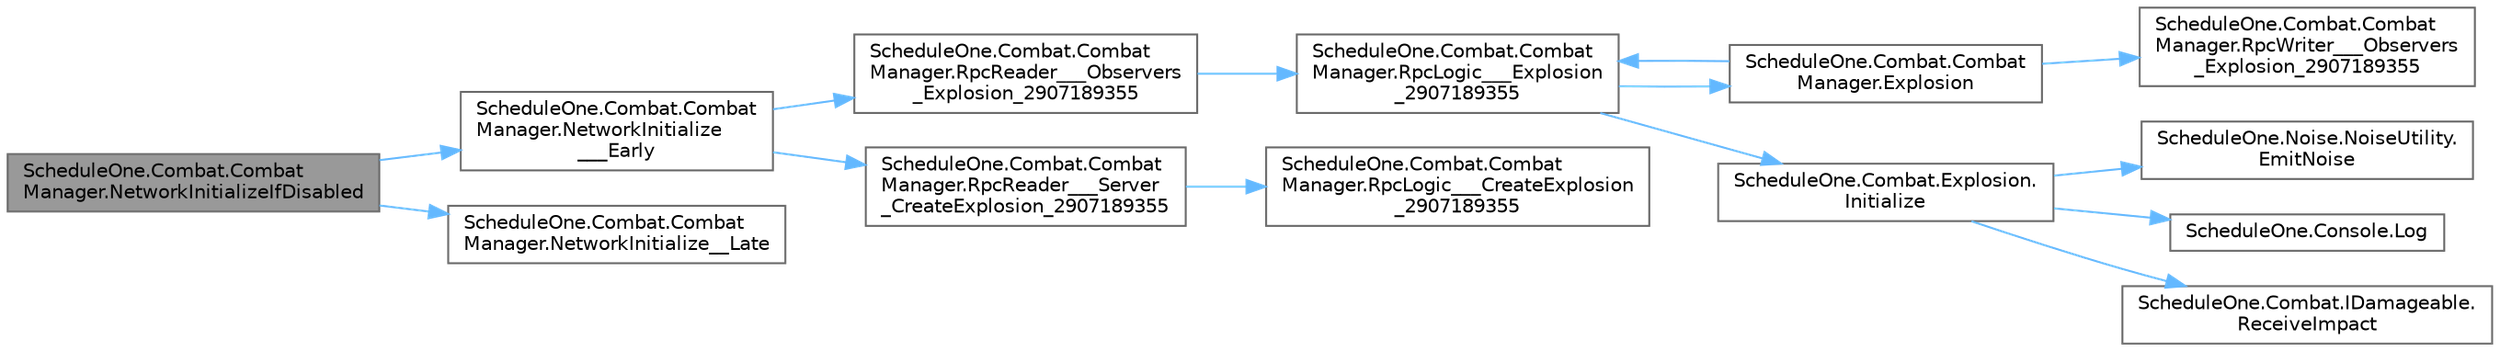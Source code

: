 digraph "ScheduleOne.Combat.CombatManager.NetworkInitializeIfDisabled"
{
 // LATEX_PDF_SIZE
  bgcolor="transparent";
  edge [fontname=Helvetica,fontsize=10,labelfontname=Helvetica,labelfontsize=10];
  node [fontname=Helvetica,fontsize=10,shape=box,height=0.2,width=0.4];
  rankdir="LR";
  Node1 [id="Node000001",label="ScheduleOne.Combat.Combat\lManager.NetworkInitializeIfDisabled",height=0.2,width=0.4,color="gray40", fillcolor="grey60", style="filled", fontcolor="black",tooltip=" "];
  Node1 -> Node2 [id="edge1_Node000001_Node000002",color="steelblue1",style="solid",tooltip=" "];
  Node2 [id="Node000002",label="ScheduleOne.Combat.Combat\lManager.NetworkInitialize\l___Early",height=0.2,width=0.4,color="grey40", fillcolor="white", style="filled",URL="$class_schedule_one_1_1_combat_1_1_combat_manager.html#af94517266dccda139ef02284b6be795b",tooltip=" "];
  Node2 -> Node3 [id="edge2_Node000002_Node000003",color="steelblue1",style="solid",tooltip=" "];
  Node3 [id="Node000003",label="ScheduleOne.Combat.Combat\lManager.RpcReader___Observers\l_Explosion_2907189355",height=0.2,width=0.4,color="grey40", fillcolor="white", style="filled",URL="$class_schedule_one_1_1_combat_1_1_combat_manager.html#a0471ce17b22027ea4e1b1dd33a7743a5",tooltip=" "];
  Node3 -> Node4 [id="edge3_Node000003_Node000004",color="steelblue1",style="solid",tooltip=" "];
  Node4 [id="Node000004",label="ScheduleOne.Combat.Combat\lManager.RpcLogic___Explosion\l_2907189355",height=0.2,width=0.4,color="grey40", fillcolor="white", style="filled",URL="$class_schedule_one_1_1_combat_1_1_combat_manager.html#a484baced5ec1e7c56c44c4cce112ccf2",tooltip=" "];
  Node4 -> Node5 [id="edge4_Node000004_Node000005",color="steelblue1",style="solid",tooltip=" "];
  Node5 [id="Node000005",label="ScheduleOne.Combat.Combat\lManager.Explosion",height=0.2,width=0.4,color="grey40", fillcolor="white", style="filled",URL="$class_schedule_one_1_1_combat_1_1_combat_manager.html#a2ab17acf3328ce3715b7310d71134998",tooltip=" "];
  Node5 -> Node4 [id="edge5_Node000005_Node000004",color="steelblue1",style="solid",tooltip=" "];
  Node5 -> Node6 [id="edge6_Node000005_Node000006",color="steelblue1",style="solid",tooltip=" "];
  Node6 [id="Node000006",label="ScheduleOne.Combat.Combat\lManager.RpcWriter___Observers\l_Explosion_2907189355",height=0.2,width=0.4,color="grey40", fillcolor="white", style="filled",URL="$class_schedule_one_1_1_combat_1_1_combat_manager.html#a3037be74ca3e4f60879b607f438a5d12",tooltip=" "];
  Node4 -> Node7 [id="edge7_Node000004_Node000007",color="steelblue1",style="solid",tooltip=" "];
  Node7 [id="Node000007",label="ScheduleOne.Combat.Explosion.\lInitialize",height=0.2,width=0.4,color="grey40", fillcolor="white", style="filled",URL="$class_schedule_one_1_1_combat_1_1_explosion.html#a05d828e4f891b65891c69c0e09273249",tooltip=" "];
  Node7 -> Node8 [id="edge8_Node000007_Node000008",color="steelblue1",style="solid",tooltip=" "];
  Node8 [id="Node000008",label="ScheduleOne.Noise.NoiseUtility.\lEmitNoise",height=0.2,width=0.4,color="grey40", fillcolor="white", style="filled",URL="$class_schedule_one_1_1_noise_1_1_noise_utility.html#a3e7e2cb2260c5c35b2f5933cd5d89ab8",tooltip=" "];
  Node7 -> Node9 [id="edge9_Node000007_Node000009",color="steelblue1",style="solid",tooltip=" "];
  Node9 [id="Node000009",label="ScheduleOne.Console.Log",height=0.2,width=0.4,color="grey40", fillcolor="white", style="filled",URL="$class_schedule_one_1_1_console.html#afb218907244d12f7d08b1c1831fa1f8c",tooltip=" "];
  Node7 -> Node10 [id="edge10_Node000007_Node000010",color="steelblue1",style="solid",tooltip=" "];
  Node10 [id="Node000010",label="ScheduleOne.Combat.IDamageable.\lReceiveImpact",height=0.2,width=0.4,color="grey40", fillcolor="white", style="filled",URL="$interface_schedule_one_1_1_combat_1_1_i_damageable.html#a81528cd4b34384cf8f095b741e03d71e",tooltip=" "];
  Node2 -> Node11 [id="edge11_Node000002_Node000011",color="steelblue1",style="solid",tooltip=" "];
  Node11 [id="Node000011",label="ScheduleOne.Combat.Combat\lManager.RpcReader___Server\l_CreateExplosion_2907189355",height=0.2,width=0.4,color="grey40", fillcolor="white", style="filled",URL="$class_schedule_one_1_1_combat_1_1_combat_manager.html#af87ab8eb92d542dbc9647c74193400e1",tooltip=" "];
  Node11 -> Node12 [id="edge12_Node000011_Node000012",color="steelblue1",style="solid",tooltip=" "];
  Node12 [id="Node000012",label="ScheduleOne.Combat.Combat\lManager.RpcLogic___CreateExplosion\l_2907189355",height=0.2,width=0.4,color="grey40", fillcolor="white", style="filled",URL="$class_schedule_one_1_1_combat_1_1_combat_manager.html#aa8b0426f56273912e25f5959577b15bc",tooltip=" "];
  Node1 -> Node13 [id="edge13_Node000001_Node000013",color="steelblue1",style="solid",tooltip=" "];
  Node13 [id="Node000013",label="ScheduleOne.Combat.Combat\lManager.NetworkInitialize__Late",height=0.2,width=0.4,color="grey40", fillcolor="white", style="filled",URL="$class_schedule_one_1_1_combat_1_1_combat_manager.html#a39bc1ba70f48f0bfd6e64f28028ab938",tooltip=" "];
}
